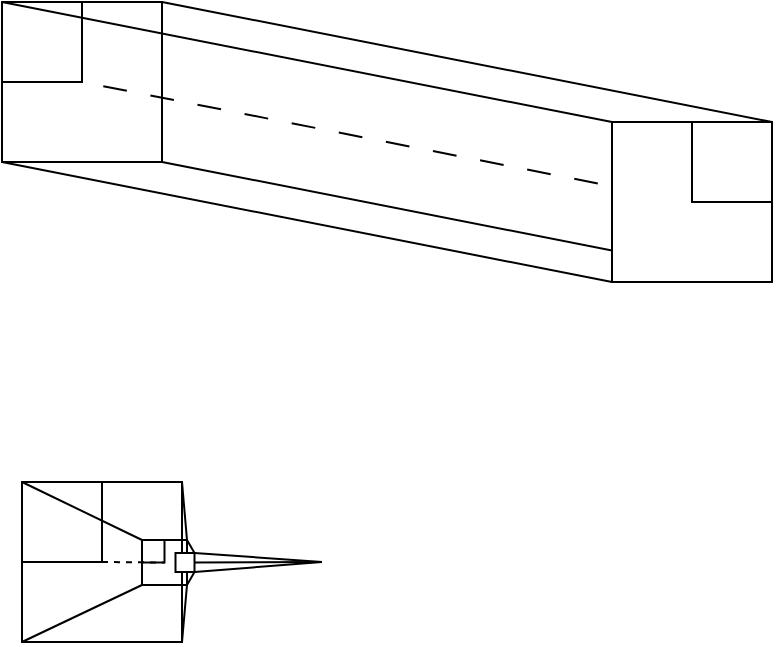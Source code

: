 <mxfile version="28.2.8">
  <diagram name="Page-1" id="BAHJBfu4T64Hl18o-nmP">
    <mxGraphModel dx="228" dy="119" grid="1" gridSize="10" guides="1" tooltips="1" connect="1" arrows="1" fold="1" page="1" pageScale="1" pageWidth="850" pageHeight="1100" math="0" shadow="0">
      <root>
        <mxCell id="0" />
        <mxCell id="1" parent="0" />
        <mxCell id="GFKIRWwXAdBLUny3JA9--16" value="" style="group" vertex="1" connectable="0" parent="1">
          <mxGeometry x="80" y="120" width="80" height="80" as="geometry" />
        </mxCell>
        <mxCell id="GFKIRWwXAdBLUny3JA9--1" value="" style="whiteSpace=wrap;html=1;aspect=fixed;" vertex="1" parent="GFKIRWwXAdBLUny3JA9--16">
          <mxGeometry width="80" height="80" as="geometry" />
        </mxCell>
        <mxCell id="GFKIRWwXAdBLUny3JA9--14" value="" style="whiteSpace=wrap;html=1;aspect=fixed;" vertex="1" parent="GFKIRWwXAdBLUny3JA9--16">
          <mxGeometry width="40" height="40" as="geometry" />
        </mxCell>
        <mxCell id="GFKIRWwXAdBLUny3JA9--17" value="" style="endArrow=none;html=1;rounded=0;entryX=1;entryY=1;entryDx=0;entryDy=0;exitX=0;exitY=1;exitDx=0;exitDy=0;dashed=1;dashPattern=12 12;" edge="1" parent="1" source="GFKIRWwXAdBLUny3JA9--18" target="GFKIRWwXAdBLUny3JA9--14">
          <mxGeometry width="50" height="50" relative="1" as="geometry">
            <mxPoint x="320" y="230" as="sourcePoint" />
            <mxPoint x="370" y="180" as="targetPoint" />
          </mxGeometry>
        </mxCell>
        <mxCell id="GFKIRWwXAdBLUny3JA9--7" value="" style="endArrow=none;html=1;rounded=0;entryX=0;entryY=0;entryDx=0;entryDy=0;exitX=0;exitY=0;exitDx=0;exitDy=0;" edge="1" parent="1" source="GFKIRWwXAdBLUny3JA9--2" target="GFKIRWwXAdBLUny3JA9--1">
          <mxGeometry width="50" height="50" relative="1" as="geometry">
            <mxPoint x="500" y="360" as="sourcePoint" />
            <mxPoint x="190" y="220" as="targetPoint" />
          </mxGeometry>
        </mxCell>
        <mxCell id="GFKIRWwXAdBLUny3JA9--5" value="" style="endArrow=none;html=1;rounded=0;exitX=1;exitY=0;exitDx=0;exitDy=0;entryX=1;entryY=0;entryDx=0;entryDy=0;" edge="1" parent="1" source="GFKIRWwXAdBLUny3JA9--1" target="GFKIRWwXAdBLUny3JA9--2">
          <mxGeometry width="50" height="50" relative="1" as="geometry">
            <mxPoint x="320" y="320" as="sourcePoint" />
            <mxPoint x="360" y="230" as="targetPoint" />
          </mxGeometry>
        </mxCell>
        <mxCell id="GFKIRWwXAdBLUny3JA9--6" value="" style="endArrow=none;html=1;rounded=0;entryX=0;entryY=1;entryDx=0;entryDy=0;exitX=0;exitY=1;exitDx=0;exitDy=0;" edge="1" parent="1" source="GFKIRWwXAdBLUny3JA9--2" target="GFKIRWwXAdBLUny3JA9--1">
          <mxGeometry width="50" height="50" relative="1" as="geometry">
            <mxPoint x="410" y="450" as="sourcePoint" />
            <mxPoint x="260" y="310" as="targetPoint" />
          </mxGeometry>
        </mxCell>
        <mxCell id="GFKIRWwXAdBLUny3JA9--8" value="" style="endArrow=none;html=1;rounded=0;exitX=1;exitY=1;exitDx=0;exitDy=0;entryX=1;entryY=1;entryDx=0;entryDy=0;" edge="1" parent="1" source="GFKIRWwXAdBLUny3JA9--2" target="GFKIRWwXAdBLUny3JA9--1">
          <mxGeometry width="50" height="50" relative="1" as="geometry">
            <mxPoint x="320" y="250" as="sourcePoint" />
            <mxPoint x="370" y="200" as="targetPoint" />
          </mxGeometry>
        </mxCell>
        <mxCell id="GFKIRWwXAdBLUny3JA9--19" value="" style="group" vertex="1" connectable="0" parent="1">
          <mxGeometry x="385" y="180" width="80" height="80" as="geometry" />
        </mxCell>
        <mxCell id="GFKIRWwXAdBLUny3JA9--2" value="" style="whiteSpace=wrap;html=1;aspect=fixed;" vertex="1" parent="GFKIRWwXAdBLUny3JA9--19">
          <mxGeometry width="80" height="80" as="geometry" />
        </mxCell>
        <mxCell id="GFKIRWwXAdBLUny3JA9--18" value="" style="whiteSpace=wrap;html=1;aspect=fixed;" vertex="1" parent="GFKIRWwXAdBLUny3JA9--19">
          <mxGeometry x="40" width="40" height="40" as="geometry" />
        </mxCell>
        <mxCell id="GFKIRWwXAdBLUny3JA9--22" value="" style="group" vertex="1" connectable="0" parent="1">
          <mxGeometry x="90" y="360" width="119" height="80" as="geometry" />
        </mxCell>
        <mxCell id="GFKIRWwXAdBLUny3JA9--20" value="" style="whiteSpace=wrap;html=1;aspect=fixed;" vertex="1" parent="GFKIRWwXAdBLUny3JA9--22">
          <mxGeometry width="80" height="80" as="geometry" />
        </mxCell>
        <mxCell id="GFKIRWwXAdBLUny3JA9--21" value="" style="whiteSpace=wrap;html=1;aspect=fixed;" vertex="1" parent="GFKIRWwXAdBLUny3JA9--22">
          <mxGeometry width="40" height="40" as="geometry" />
        </mxCell>
        <mxCell id="GFKIRWwXAdBLUny3JA9--33" value="" style="group" vertex="1" connectable="0" parent="GFKIRWwXAdBLUny3JA9--22">
          <mxGeometry x="60" y="29" width="30.25" height="30" as="geometry" />
        </mxCell>
        <mxCell id="GFKIRWwXAdBLUny3JA9--26" value="" style="whiteSpace=wrap;html=1;aspect=fixed;fillColor=none;" vertex="1" parent="GFKIRWwXAdBLUny3JA9--33">
          <mxGeometry width="22.5" height="22.5" as="geometry" />
        </mxCell>
        <mxCell id="GFKIRWwXAdBLUny3JA9--27" value="" style="whiteSpace=wrap;html=1;aspect=fixed;fillColor=none;" vertex="1" parent="GFKIRWwXAdBLUny3JA9--33">
          <mxGeometry width="11.25" height="11.25" as="geometry" />
        </mxCell>
        <mxCell id="GFKIRWwXAdBLUny3JA9--34" value="" style="whiteSpace=wrap;html=1;aspect=fixed;" vertex="1" parent="GFKIRWwXAdBLUny3JA9--33">
          <mxGeometry x="16.75" y="6.5" width="9.5" height="9.5" as="geometry" />
        </mxCell>
        <mxCell id="GFKIRWwXAdBLUny3JA9--35" value="" style="endArrow=none;html=1;rounded=0;exitX=1;exitY=1;exitDx=0;exitDy=0;entryX=1;entryY=1;entryDx=0;entryDy=0;" edge="1" parent="GFKIRWwXAdBLUny3JA9--33" source="GFKIRWwXAdBLUny3JA9--34" target="GFKIRWwXAdBLUny3JA9--26">
          <mxGeometry width="50" height="50" relative="1" as="geometry">
            <mxPoint x="60" y="21" as="sourcePoint" />
            <mxPoint x="110" y="-29" as="targetPoint" />
          </mxGeometry>
        </mxCell>
        <mxCell id="GFKIRWwXAdBLUny3JA9--36" value="" style="endArrow=none;html=1;rounded=0;exitX=1;exitY=0;exitDx=0;exitDy=0;entryX=1;entryY=0;entryDx=0;entryDy=0;" edge="1" parent="GFKIRWwXAdBLUny3JA9--33" source="GFKIRWwXAdBLUny3JA9--26" target="GFKIRWwXAdBLUny3JA9--34">
          <mxGeometry width="50" height="50" relative="1" as="geometry">
            <mxPoint x="60" y="21" as="sourcePoint" />
            <mxPoint x="70" y="-19" as="targetPoint" />
          </mxGeometry>
        </mxCell>
        <mxCell id="GFKIRWwXAdBLUny3JA9--24" value="" style="endArrow=none;html=1;rounded=0;exitX=1;exitY=0;exitDx=0;exitDy=0;entryX=1;entryY=0;entryDx=0;entryDy=0;" edge="1" parent="GFKIRWwXAdBLUny3JA9--22" source="GFKIRWwXAdBLUny3JA9--20" target="GFKIRWwXAdBLUny3JA9--26">
          <mxGeometry width="50" height="50" relative="1" as="geometry">
            <mxPoint x="240" y="10" as="sourcePoint" />
            <mxPoint x="160" y="20" as="targetPoint" />
          </mxGeometry>
        </mxCell>
        <mxCell id="GFKIRWwXAdBLUny3JA9--31" value="" style="endArrow=none;html=1;rounded=0;exitX=0;exitY=1;exitDx=0;exitDy=0;entryX=0;entryY=1;entryDx=0;entryDy=0;" edge="1" parent="GFKIRWwXAdBLUny3JA9--22" source="GFKIRWwXAdBLUny3JA9--20" target="GFKIRWwXAdBLUny3JA9--26">
          <mxGeometry width="50" height="50" relative="1" as="geometry">
            <mxPoint x="190" y="100" as="sourcePoint" />
            <mxPoint x="240" y="50" as="targetPoint" />
          </mxGeometry>
        </mxCell>
        <mxCell id="GFKIRWwXAdBLUny3JA9--32" value="" style="endArrow=none;html=1;rounded=0;exitX=1;exitY=1;exitDx=0;exitDy=0;entryX=1;entryY=1;entryDx=0;entryDy=0;" edge="1" parent="GFKIRWwXAdBLUny3JA9--22" source="GFKIRWwXAdBLUny3JA9--20" target="GFKIRWwXAdBLUny3JA9--26">
          <mxGeometry width="50" height="50" relative="1" as="geometry">
            <mxPoint x="190" y="100" as="sourcePoint" />
            <mxPoint x="240" y="50" as="targetPoint" />
          </mxGeometry>
        </mxCell>
        <mxCell id="GFKIRWwXAdBLUny3JA9--23" value="" style="endArrow=none;html=1;rounded=0;exitX=1;exitY=1;exitDx=0;exitDy=0;entryX=1;entryY=1;entryDx=0;entryDy=0;dashed=1;" edge="1" parent="GFKIRWwXAdBLUny3JA9--22" source="GFKIRWwXAdBLUny3JA9--21" target="GFKIRWwXAdBLUny3JA9--27">
          <mxGeometry width="50" height="50" relative="1" as="geometry">
            <mxPoint x="240" y="10" as="sourcePoint" />
            <mxPoint x="350" y="130" as="targetPoint" />
          </mxGeometry>
        </mxCell>
        <mxCell id="GFKIRWwXAdBLUny3JA9--30" value="" style="endArrow=none;html=1;rounded=0;exitX=0;exitY=0;exitDx=0;exitDy=0;entryX=0;entryY=0;entryDx=0;entryDy=0;" edge="1" parent="GFKIRWwXAdBLUny3JA9--22" source="GFKIRWwXAdBLUny3JA9--21" target="GFKIRWwXAdBLUny3JA9--27">
          <mxGeometry width="50" height="50" relative="1" as="geometry">
            <mxPoint x="190" y="100" as="sourcePoint" />
            <mxPoint x="240" y="50" as="targetPoint" />
          </mxGeometry>
        </mxCell>
        <mxCell id="GFKIRWwXAdBLUny3JA9--37" value="" style="endArrow=none;html=1;rounded=0;exitX=1;exitY=0.5;exitDx=0;exitDy=0;" edge="1" parent="1" source="GFKIRWwXAdBLUny3JA9--34">
          <mxGeometry width="50" height="50" relative="1" as="geometry">
            <mxPoint x="190.0" y="404.7" as="sourcePoint" />
            <mxPoint x="240" y="400" as="targetPoint" />
          </mxGeometry>
        </mxCell>
        <mxCell id="GFKIRWwXAdBLUny3JA9--39" value="" style="endArrow=none;html=1;rounded=0;exitX=1;exitY=1;exitDx=0;exitDy=0;" edge="1" parent="1" source="GFKIRWwXAdBLUny3JA9--34">
          <mxGeometry width="50" height="50" relative="1" as="geometry">
            <mxPoint x="170" y="440" as="sourcePoint" />
            <mxPoint x="240" y="400" as="targetPoint" />
          </mxGeometry>
        </mxCell>
        <mxCell id="GFKIRWwXAdBLUny3JA9--40" value="" style="endArrow=none;html=1;rounded=0;exitX=1;exitY=0;exitDx=0;exitDy=0;" edge="1" parent="1" source="GFKIRWwXAdBLUny3JA9--34">
          <mxGeometry width="50" height="50" relative="1" as="geometry">
            <mxPoint x="170" y="440" as="sourcePoint" />
            <mxPoint x="240" y="400" as="targetPoint" />
          </mxGeometry>
        </mxCell>
      </root>
    </mxGraphModel>
  </diagram>
</mxfile>
